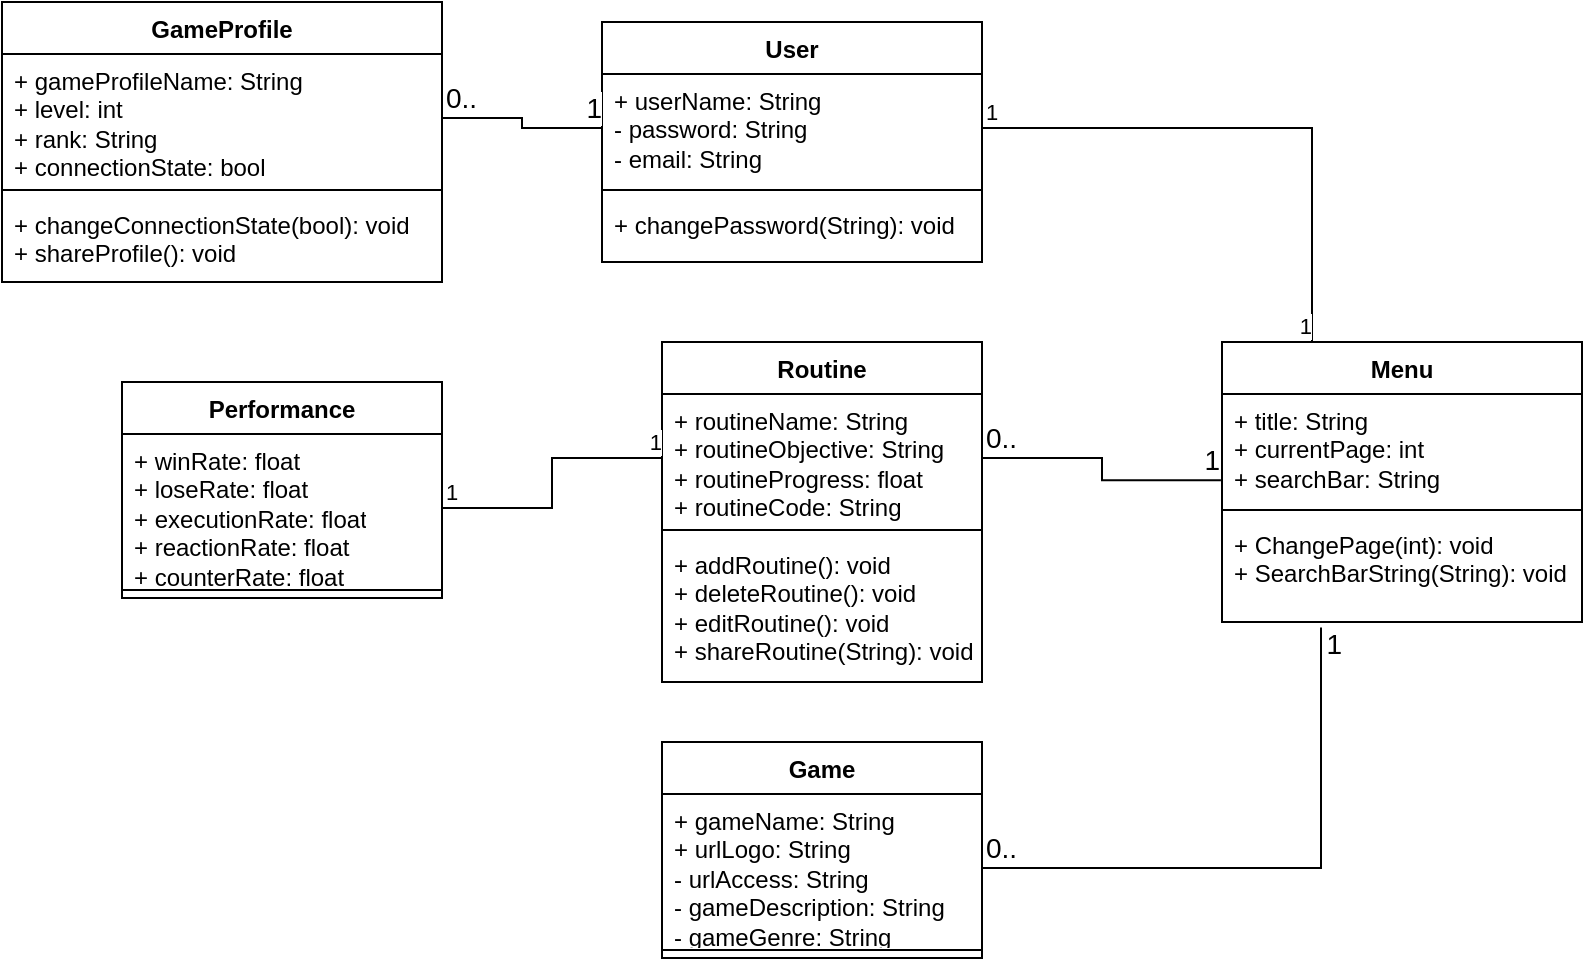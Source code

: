<mxfile version="24.3.1" type="github">
  <diagram name="Página-1" id="qfyRt3LOcrLhZ4qY5aAo">
    <mxGraphModel dx="518" dy="593" grid="1" gridSize="10" guides="1" tooltips="1" connect="1" arrows="1" fold="1" page="1" pageScale="1" pageWidth="1390" pageHeight="980" math="0" shadow="0">
      <root>
        <mxCell id="0" />
        <mxCell id="1" parent="0" />
        <mxCell id="lIbPDOfgiq7HetjdniQa-1" value="User" style="swimlane;fontStyle=1;align=center;verticalAlign=top;childLayout=stackLayout;horizontal=1;startSize=26;horizontalStack=0;resizeParent=1;resizeParentMax=0;resizeLast=0;collapsible=1;marginBottom=0;whiteSpace=wrap;html=1;" parent="1" vertex="1">
          <mxGeometry x="420" y="120" width="190" height="120" as="geometry" />
        </mxCell>
        <mxCell id="lIbPDOfgiq7HetjdniQa-2" value="+ userName: String&lt;div&gt;- password: String&lt;/div&gt;&lt;div&gt;- email: String&lt;/div&gt;" style="text;strokeColor=none;fillColor=none;align=left;verticalAlign=top;spacingLeft=4;spacingRight=4;overflow=hidden;rotatable=0;points=[[0,0.5],[1,0.5]];portConstraint=eastwest;whiteSpace=wrap;html=1;" parent="lIbPDOfgiq7HetjdniQa-1" vertex="1">
          <mxGeometry y="26" width="190" height="54" as="geometry" />
        </mxCell>
        <mxCell id="lIbPDOfgiq7HetjdniQa-3" value="" style="line;strokeWidth=1;fillColor=none;align=left;verticalAlign=middle;spacingTop=-1;spacingLeft=3;spacingRight=3;rotatable=0;labelPosition=right;points=[];portConstraint=eastwest;strokeColor=inherit;" parent="lIbPDOfgiq7HetjdniQa-1" vertex="1">
          <mxGeometry y="80" width="190" height="8" as="geometry" />
        </mxCell>
        <mxCell id="lIbPDOfgiq7HetjdniQa-4" value="+ changePassword(String): void" style="text;strokeColor=none;fillColor=none;align=left;verticalAlign=top;spacingLeft=4;spacingRight=4;overflow=hidden;rotatable=0;points=[[0,0.5],[1,0.5]];portConstraint=eastwest;whiteSpace=wrap;html=1;" parent="lIbPDOfgiq7HetjdniQa-1" vertex="1">
          <mxGeometry y="88" width="190" height="32" as="geometry" />
        </mxCell>
        <mxCell id="lIbPDOfgiq7HetjdniQa-5" value="Routine" style="swimlane;fontStyle=1;align=center;verticalAlign=top;childLayout=stackLayout;horizontal=1;startSize=26;horizontalStack=0;resizeParent=1;resizeParentMax=0;resizeLast=0;collapsible=1;marginBottom=0;whiteSpace=wrap;html=1;" parent="1" vertex="1">
          <mxGeometry x="450" y="280" width="160" height="170" as="geometry" />
        </mxCell>
        <mxCell id="lIbPDOfgiq7HetjdniQa-6" value="+ routineName: String&lt;div&gt;+ routineObjective: String&lt;/div&gt;&lt;div&gt;+ routineProgress: float&lt;/div&gt;&lt;div&gt;+ routineCode: String&lt;/div&gt;" style="text;strokeColor=none;fillColor=none;align=left;verticalAlign=top;spacingLeft=4;spacingRight=4;overflow=hidden;rotatable=0;points=[[0,0.5],[1,0.5]];portConstraint=eastwest;whiteSpace=wrap;html=1;" parent="lIbPDOfgiq7HetjdniQa-5" vertex="1">
          <mxGeometry y="26" width="160" height="64" as="geometry" />
        </mxCell>
        <mxCell id="lIbPDOfgiq7HetjdniQa-7" value="" style="line;strokeWidth=1;fillColor=none;align=left;verticalAlign=middle;spacingTop=-1;spacingLeft=3;spacingRight=3;rotatable=0;labelPosition=right;points=[];portConstraint=eastwest;strokeColor=inherit;" parent="lIbPDOfgiq7HetjdniQa-5" vertex="1">
          <mxGeometry y="90" width="160" height="8" as="geometry" />
        </mxCell>
        <mxCell id="lIbPDOfgiq7HetjdniQa-8" value="+ addRoutine(): void&lt;div&gt;+ deleteRoutine(): void&lt;/div&gt;&lt;div&gt;+ editRoutine(): void&lt;/div&gt;&lt;div&gt;+ shareRoutine(String): void&lt;/div&gt;" style="text;strokeColor=none;fillColor=none;align=left;verticalAlign=top;spacingLeft=4;spacingRight=4;overflow=hidden;rotatable=0;points=[[0,0.5],[1,0.5]];portConstraint=eastwest;whiteSpace=wrap;html=1;" parent="lIbPDOfgiq7HetjdniQa-5" vertex="1">
          <mxGeometry y="98" width="160" height="72" as="geometry" />
        </mxCell>
        <mxCell id="lIbPDOfgiq7HetjdniQa-9" value="Game" style="swimlane;fontStyle=1;align=center;verticalAlign=top;childLayout=stackLayout;horizontal=1;startSize=26;horizontalStack=0;resizeParent=1;resizeParentMax=0;resizeLast=0;collapsible=1;marginBottom=0;whiteSpace=wrap;html=1;" parent="1" vertex="1">
          <mxGeometry x="450" y="480" width="160" height="108" as="geometry" />
        </mxCell>
        <mxCell id="lIbPDOfgiq7HetjdniQa-10" value="+ gameName: String&lt;div&gt;+ urlLogo: String&lt;/div&gt;&lt;div&gt;- urlAccess: String&lt;/div&gt;&lt;div&gt;&lt;div&gt;- gameDescription: String&lt;/div&gt;&lt;div&gt;- gameGenre: String&lt;/div&gt;&lt;/div&gt;" style="text;strokeColor=none;fillColor=none;align=left;verticalAlign=top;spacingLeft=4;spacingRight=4;overflow=hidden;rotatable=0;points=[[0,0.5],[1,0.5]];portConstraint=eastwest;whiteSpace=wrap;html=1;" parent="lIbPDOfgiq7HetjdniQa-9" vertex="1">
          <mxGeometry y="26" width="160" height="74" as="geometry" />
        </mxCell>
        <mxCell id="lIbPDOfgiq7HetjdniQa-11" value="" style="line;strokeWidth=1;fillColor=none;align=left;verticalAlign=middle;spacingTop=-1;spacingLeft=3;spacingRight=3;rotatable=0;labelPosition=right;points=[];portConstraint=eastwest;strokeColor=inherit;" parent="lIbPDOfgiq7HetjdniQa-9" vertex="1">
          <mxGeometry y="100" width="160" height="8" as="geometry" />
        </mxCell>
        <mxCell id="lIbPDOfgiq7HetjdniQa-13" value="GameProfile" style="swimlane;fontStyle=1;align=center;verticalAlign=top;childLayout=stackLayout;horizontal=1;startSize=26;horizontalStack=0;resizeParent=1;resizeParentMax=0;resizeLast=0;collapsible=1;marginBottom=0;whiteSpace=wrap;html=1;" parent="1" vertex="1">
          <mxGeometry x="120" y="110" width="220" height="140" as="geometry" />
        </mxCell>
        <mxCell id="lIbPDOfgiq7HetjdniQa-14" value="+ gameProfileName: String&lt;div&gt;+ level: int&lt;/div&gt;&lt;div&gt;+ rank: String&lt;br&gt;&lt;div&gt;+ connectionState: bool&lt;/div&gt;&lt;/div&gt;" style="text;strokeColor=none;fillColor=none;align=left;verticalAlign=top;spacingLeft=4;spacingRight=4;overflow=hidden;rotatable=0;points=[[0,0.5],[1,0.5]];portConstraint=eastwest;whiteSpace=wrap;html=1;" parent="lIbPDOfgiq7HetjdniQa-13" vertex="1">
          <mxGeometry y="26" width="220" height="64" as="geometry" />
        </mxCell>
        <mxCell id="lIbPDOfgiq7HetjdniQa-15" value="" style="line;strokeWidth=1;fillColor=none;align=left;verticalAlign=middle;spacingTop=-1;spacingLeft=3;spacingRight=3;rotatable=0;labelPosition=right;points=[];portConstraint=eastwest;strokeColor=inherit;" parent="lIbPDOfgiq7HetjdniQa-13" vertex="1">
          <mxGeometry y="90" width="220" height="8" as="geometry" />
        </mxCell>
        <mxCell id="lIbPDOfgiq7HetjdniQa-16" value="+ changeConnectionState(bool): void&lt;div&gt;+ shareProfile(): void&amp;nbsp;&lt;/div&gt;" style="text;strokeColor=none;fillColor=none;align=left;verticalAlign=top;spacingLeft=4;spacingRight=4;overflow=hidden;rotatable=0;points=[[0,0.5],[1,0.5]];portConstraint=eastwest;whiteSpace=wrap;html=1;" parent="lIbPDOfgiq7HetjdniQa-13" vertex="1">
          <mxGeometry y="98" width="220" height="42" as="geometry" />
        </mxCell>
        <mxCell id="lIbPDOfgiq7HetjdniQa-17" value="Performance" style="swimlane;fontStyle=1;align=center;verticalAlign=top;childLayout=stackLayout;horizontal=1;startSize=26;horizontalStack=0;resizeParent=1;resizeParentMax=0;resizeLast=0;collapsible=1;marginBottom=0;whiteSpace=wrap;html=1;" parent="1" vertex="1">
          <mxGeometry x="180" y="300" width="160" height="108" as="geometry" />
        </mxCell>
        <mxCell id="lIbPDOfgiq7HetjdniQa-18" value="+ winRate: float&lt;div&gt;+ loseRate: float&lt;br&gt;&lt;div&gt;+ executionRate: float&lt;div&gt;+ reactionRate: float&lt;/div&gt;&lt;/div&gt;&lt;/div&gt;&lt;div&gt;+ counterRate: float&lt;/div&gt;" style="text;strokeColor=none;fillColor=none;align=left;verticalAlign=top;spacingLeft=4;spacingRight=4;overflow=hidden;rotatable=0;points=[[0,0.5],[1,0.5]];portConstraint=eastwest;whiteSpace=wrap;html=1;" parent="lIbPDOfgiq7HetjdniQa-17" vertex="1">
          <mxGeometry y="26" width="160" height="74" as="geometry" />
        </mxCell>
        <mxCell id="lIbPDOfgiq7HetjdniQa-19" value="" style="line;strokeWidth=1;fillColor=none;align=left;verticalAlign=middle;spacingTop=-1;spacingLeft=3;spacingRight=3;rotatable=0;labelPosition=right;points=[];portConstraint=eastwest;strokeColor=inherit;" parent="lIbPDOfgiq7HetjdniQa-17" vertex="1">
          <mxGeometry y="100" width="160" height="8" as="geometry" />
        </mxCell>
        <mxCell id="lIbPDOfgiq7HetjdniQa-21" value="Menu" style="swimlane;fontStyle=1;align=center;verticalAlign=top;childLayout=stackLayout;horizontal=1;startSize=26;horizontalStack=0;resizeParent=1;resizeParentMax=0;resizeLast=0;collapsible=1;marginBottom=0;whiteSpace=wrap;html=1;" parent="1" vertex="1">
          <mxGeometry x="730" y="280" width="180" height="140" as="geometry" />
        </mxCell>
        <mxCell id="lIbPDOfgiq7HetjdniQa-22" value="+ title: String&lt;div&gt;+ currentPage: int&lt;/div&gt;&lt;div&gt;+ searchBar: String&lt;/div&gt;" style="text;strokeColor=none;fillColor=none;align=left;verticalAlign=top;spacingLeft=4;spacingRight=4;overflow=hidden;rotatable=0;points=[[0,0.5],[1,0.5]];portConstraint=eastwest;whiteSpace=wrap;html=1;" parent="lIbPDOfgiq7HetjdniQa-21" vertex="1">
          <mxGeometry y="26" width="180" height="54" as="geometry" />
        </mxCell>
        <mxCell id="lIbPDOfgiq7HetjdniQa-23" value="" style="line;strokeWidth=1;fillColor=none;align=left;verticalAlign=middle;spacingTop=-1;spacingLeft=3;spacingRight=3;rotatable=0;labelPosition=right;points=[];portConstraint=eastwest;strokeColor=inherit;" parent="lIbPDOfgiq7HetjdniQa-21" vertex="1">
          <mxGeometry y="80" width="180" height="8" as="geometry" />
        </mxCell>
        <mxCell id="lIbPDOfgiq7HetjdniQa-24" value="+ ChangePage(int): void&lt;div&gt;+ SearchBarString(String): void&lt;/div&gt;" style="text;strokeColor=none;fillColor=none;align=left;verticalAlign=top;spacingLeft=4;spacingRight=4;overflow=hidden;rotatable=0;points=[[0,0.5],[1,0.5]];portConstraint=eastwest;whiteSpace=wrap;html=1;" parent="lIbPDOfgiq7HetjdniQa-21" vertex="1">
          <mxGeometry y="88" width="180" height="52" as="geometry" />
        </mxCell>
        <mxCell id="AyC_5-lHMp1gtU00tFiI-3" value="" style="endArrow=none;html=1;edgeStyle=orthogonalEdgeStyle;rounded=0;exitX=1;exitY=0.5;exitDx=0;exitDy=0;entryX=0;entryY=0.5;entryDx=0;entryDy=0;" edge="1" parent="1" source="lIbPDOfgiq7HetjdniQa-14" target="lIbPDOfgiq7HetjdniQa-2">
          <mxGeometry relative="1" as="geometry">
            <mxPoint x="380" y="200" as="sourcePoint" />
            <mxPoint x="500" y="180" as="targetPoint" />
          </mxGeometry>
        </mxCell>
        <mxCell id="AyC_5-lHMp1gtU00tFiI-4" value="&lt;font style=&quot;font-size: 14px;&quot;&gt;0..&lt;/font&gt;" style="edgeLabel;resizable=0;html=1;align=left;verticalAlign=bottom;" connectable="0" vertex="1" parent="AyC_5-lHMp1gtU00tFiI-3">
          <mxGeometry x="-1" relative="1" as="geometry" />
        </mxCell>
        <mxCell id="AyC_5-lHMp1gtU00tFiI-5" value="&lt;font style=&quot;font-size: 14px;&quot;&gt;1&lt;/font&gt;" style="edgeLabel;resizable=0;html=1;align=right;verticalAlign=bottom;" connectable="0" vertex="1" parent="AyC_5-lHMp1gtU00tFiI-3">
          <mxGeometry x="1" relative="1" as="geometry" />
        </mxCell>
        <mxCell id="AyC_5-lHMp1gtU00tFiI-8" value="" style="endArrow=none;html=1;edgeStyle=orthogonalEdgeStyle;rounded=0;exitX=1;exitY=0.5;exitDx=0;exitDy=0;entryX=0;entryY=0.5;entryDx=0;entryDy=0;" edge="1" parent="1" source="lIbPDOfgiq7HetjdniQa-18" target="lIbPDOfgiq7HetjdniQa-6">
          <mxGeometry relative="1" as="geometry">
            <mxPoint x="250" y="460" as="sourcePoint" />
            <mxPoint x="410" y="460" as="targetPoint" />
          </mxGeometry>
        </mxCell>
        <mxCell id="AyC_5-lHMp1gtU00tFiI-9" value="1" style="edgeLabel;resizable=0;html=1;align=left;verticalAlign=bottom;" connectable="0" vertex="1" parent="AyC_5-lHMp1gtU00tFiI-8">
          <mxGeometry x="-1" relative="1" as="geometry" />
        </mxCell>
        <mxCell id="AyC_5-lHMp1gtU00tFiI-10" value="1" style="edgeLabel;resizable=0;html=1;align=right;verticalAlign=bottom;" connectable="0" vertex="1" parent="AyC_5-lHMp1gtU00tFiI-8">
          <mxGeometry x="1" relative="1" as="geometry" />
        </mxCell>
        <mxCell id="AyC_5-lHMp1gtU00tFiI-11" value="" style="endArrow=none;html=1;edgeStyle=orthogonalEdgeStyle;rounded=0;exitX=1;exitY=0.5;exitDx=0;exitDy=0;entryX=0.25;entryY=0;entryDx=0;entryDy=0;" edge="1" parent="1" source="lIbPDOfgiq7HetjdniQa-2" target="lIbPDOfgiq7HetjdniQa-21">
          <mxGeometry relative="1" as="geometry">
            <mxPoint x="640" y="170" as="sourcePoint" />
            <mxPoint x="700" y="270" as="targetPoint" />
          </mxGeometry>
        </mxCell>
        <mxCell id="AyC_5-lHMp1gtU00tFiI-12" value="1" style="edgeLabel;resizable=0;html=1;align=left;verticalAlign=bottom;" connectable="0" vertex="1" parent="AyC_5-lHMp1gtU00tFiI-11">
          <mxGeometry x="-1" relative="1" as="geometry" />
        </mxCell>
        <mxCell id="AyC_5-lHMp1gtU00tFiI-13" value="1" style="edgeLabel;resizable=0;html=1;align=right;verticalAlign=bottom;" connectable="0" vertex="1" parent="AyC_5-lHMp1gtU00tFiI-11">
          <mxGeometry x="1" relative="1" as="geometry" />
        </mxCell>
        <mxCell id="AyC_5-lHMp1gtU00tFiI-14" value="" style="endArrow=none;html=1;edgeStyle=orthogonalEdgeStyle;rounded=0;exitX=1;exitY=0.5;exitDx=0;exitDy=0;entryX=0.275;entryY=1.054;entryDx=0;entryDy=0;entryPerimeter=0;" edge="1" parent="1" source="lIbPDOfgiq7HetjdniQa-10" target="lIbPDOfgiq7HetjdniQa-24">
          <mxGeometry relative="1" as="geometry">
            <mxPoint x="650" y="530" as="sourcePoint" />
            <mxPoint x="778" y="430" as="targetPoint" />
            <Array as="points">
              <mxPoint x="780" y="543" />
            </Array>
          </mxGeometry>
        </mxCell>
        <mxCell id="AyC_5-lHMp1gtU00tFiI-15" value="&lt;span style=&quot;font-size: 14px;&quot;&gt;0..&lt;/span&gt;" style="edgeLabel;resizable=0;html=1;align=left;verticalAlign=bottom;" connectable="0" vertex="1" parent="AyC_5-lHMp1gtU00tFiI-14">
          <mxGeometry x="-1" relative="1" as="geometry" />
        </mxCell>
        <mxCell id="AyC_5-lHMp1gtU00tFiI-16" value="&lt;span style=&quot;font-size: 14px;&quot;&gt;1&lt;/span&gt;" style="edgeLabel;resizable=0;html=1;align=right;verticalAlign=bottom;" connectable="0" vertex="1" parent="AyC_5-lHMp1gtU00tFiI-14">
          <mxGeometry x="1" relative="1" as="geometry">
            <mxPoint x="11" y="18" as="offset" />
          </mxGeometry>
        </mxCell>
        <mxCell id="AyC_5-lHMp1gtU00tFiI-17" value="" style="endArrow=none;html=1;edgeStyle=orthogonalEdgeStyle;rounded=0;exitX=1;exitY=0.5;exitDx=0;exitDy=0;entryX=-0.003;entryY=0.799;entryDx=0;entryDy=0;entryPerimeter=0;" edge="1" parent="1" source="lIbPDOfgiq7HetjdniQa-6" target="lIbPDOfgiq7HetjdniQa-22">
          <mxGeometry relative="1" as="geometry">
            <mxPoint x="640" y="450" as="sourcePoint" />
            <mxPoint x="770" y="370" as="targetPoint" />
          </mxGeometry>
        </mxCell>
        <mxCell id="AyC_5-lHMp1gtU00tFiI-18" value="&lt;span style=&quot;font-size: 14px;&quot;&gt;0..&lt;/span&gt;" style="edgeLabel;resizable=0;html=1;align=left;verticalAlign=bottom;" connectable="0" vertex="1" parent="AyC_5-lHMp1gtU00tFiI-17">
          <mxGeometry x="-1" relative="1" as="geometry" />
        </mxCell>
        <mxCell id="AyC_5-lHMp1gtU00tFiI-19" value="&lt;span style=&quot;font-size: 14px;&quot;&gt;1&lt;/span&gt;" style="edgeLabel;resizable=0;html=1;align=right;verticalAlign=bottom;" connectable="0" vertex="1" parent="AyC_5-lHMp1gtU00tFiI-17">
          <mxGeometry x="1" relative="1" as="geometry" />
        </mxCell>
      </root>
    </mxGraphModel>
  </diagram>
</mxfile>

